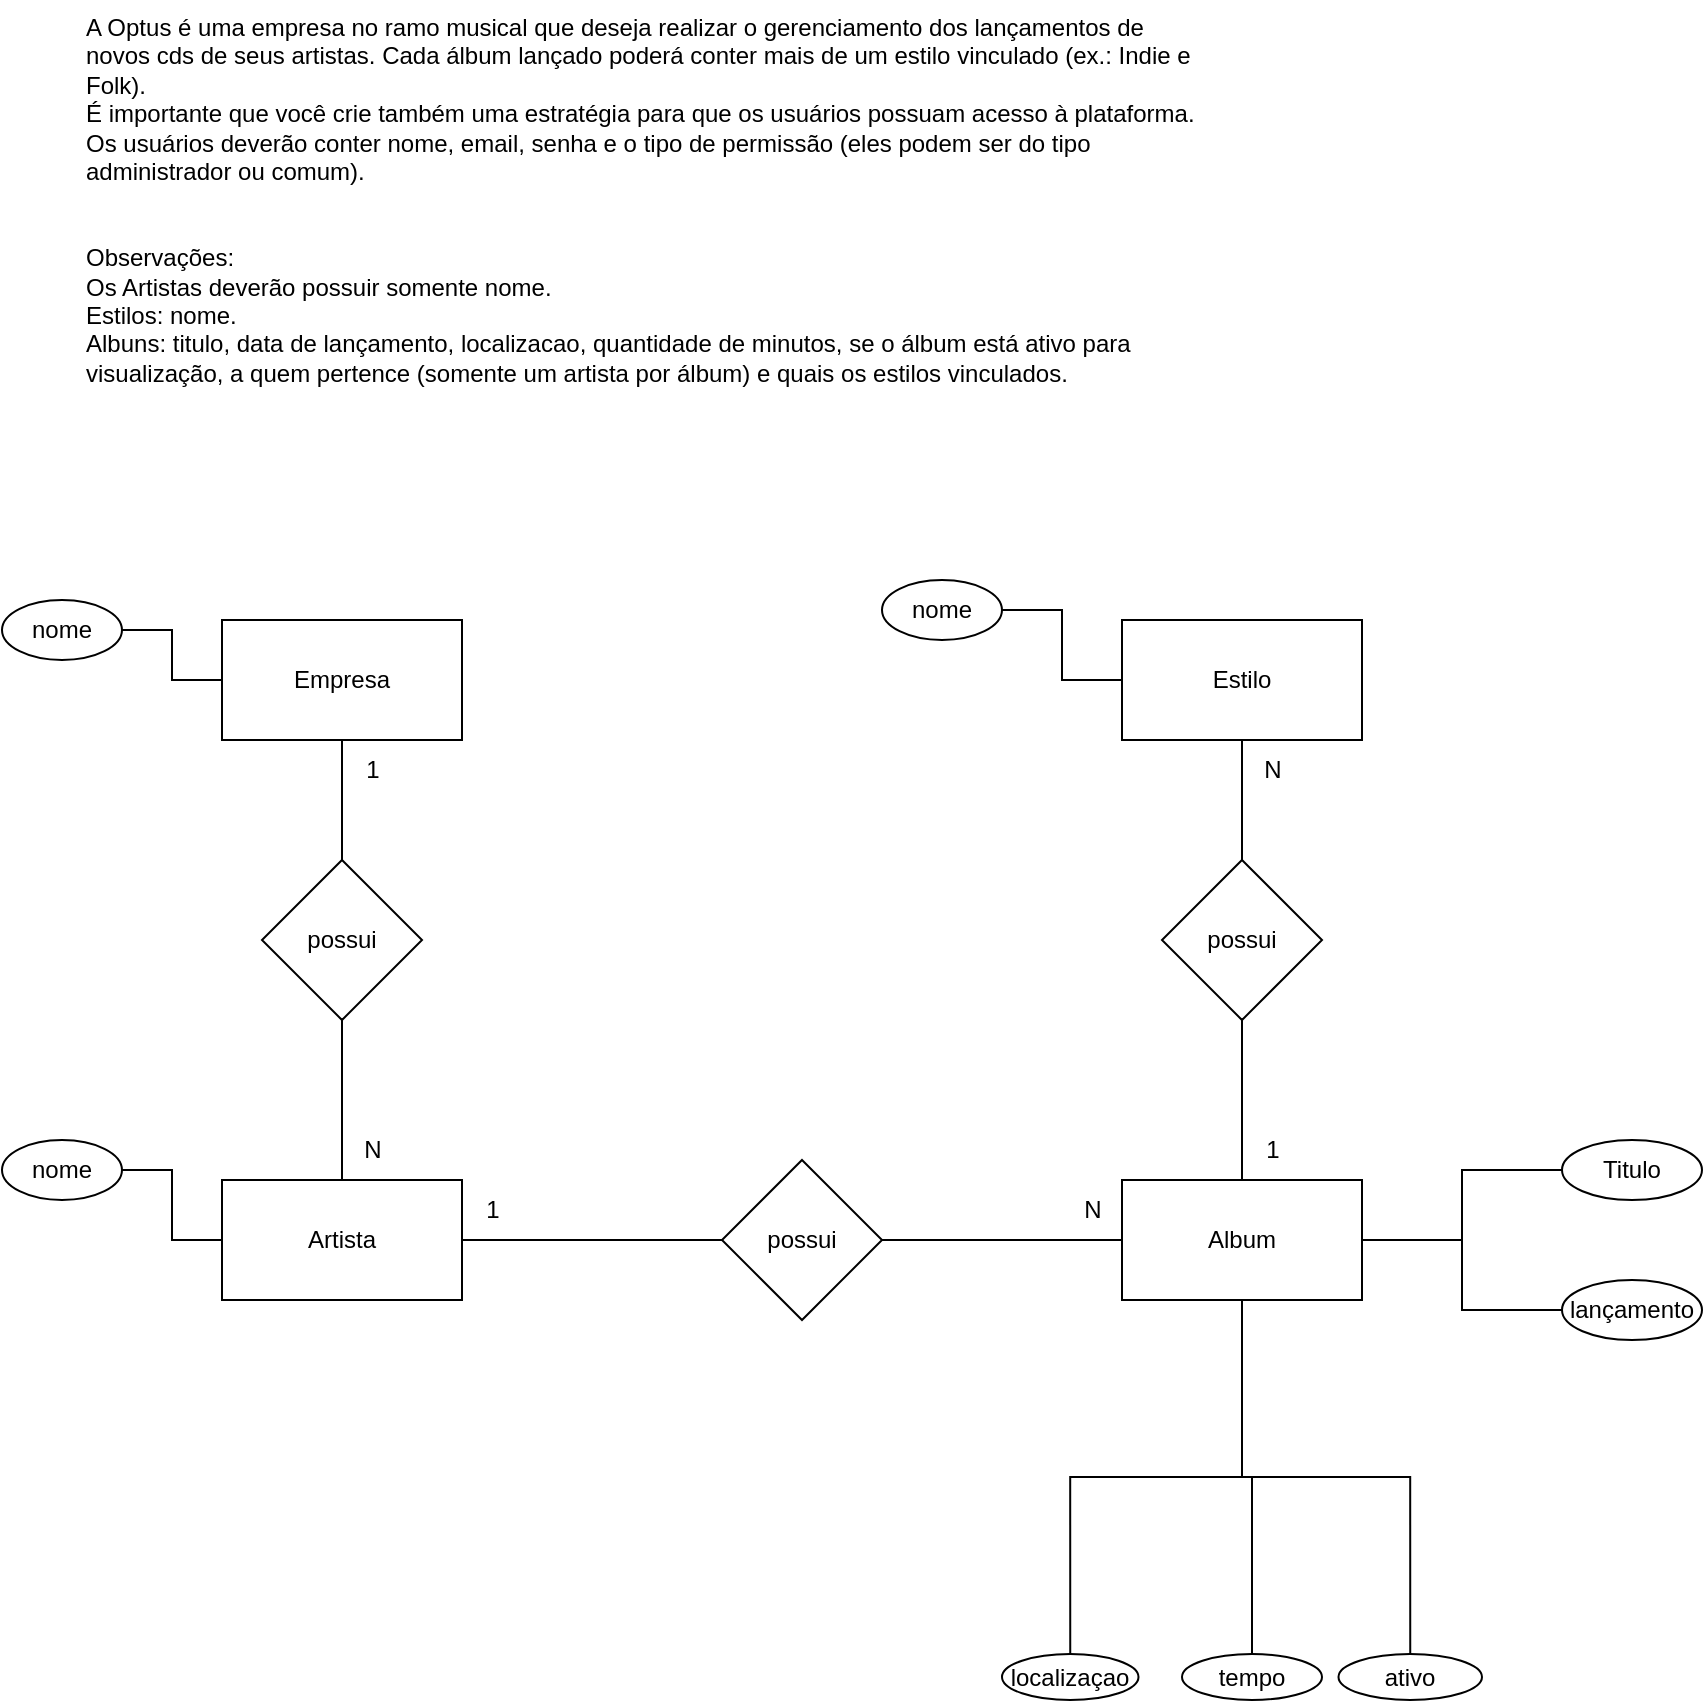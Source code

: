 <mxfile version="21.6.5" type="device">
  <diagram name="Página-1" id="ZyY0MpdI_CwCwpMDwKsH">
    <mxGraphModel dx="1750" dy="818" grid="1" gridSize="10" guides="1" tooltips="1" connect="1" arrows="1" fold="1" page="1" pageScale="1" pageWidth="1169" pageHeight="1654" math="0" shadow="0">
      <root>
        <mxCell id="0" />
        <mxCell id="1" parent="0" />
        <mxCell id="QMIjXRcfXE1a-QzfOZ67-1" value="A Optus é uma empresa no ramo musical que deseja realizar o gerenciamento dos lançamentos de novos cds de seus artistas. Cada álbum lançado poderá conter mais de um estilo vinculado (ex.: Indie e Folk).&#xa;É importante que você crie também uma estratégia para que os usuários possuam acesso à plataforma.&#xa;Os usuários deverão conter nome, email, senha e o tipo de permissão (eles podem ser do tipo administrador ou comum).&#xa;&#xa;&#xa;Observações:&#xa;Os Artistas deverão possuir somente nome.&#xa;Estilos: nome.&#xa;Albuns: titulo, data de lançamento, localizacao, quantidade de minutos, se o álbum está ativo para visualização, a quem pertence (somente um artista por álbum) e quais os estilos vinculados." style="text;whiteSpace=wrap;" vertex="1" parent="1">
          <mxGeometry x="80" width="560" height="230" as="geometry" />
        </mxCell>
        <mxCell id="QMIjXRcfXE1a-QzfOZ67-25" style="edgeStyle=orthogonalEdgeStyle;rounded=0;orthogonalLoop=1;jettySize=auto;html=1;entryX=1;entryY=0.5;entryDx=0;entryDy=0;endArrow=none;endFill=0;" edge="1" parent="1" source="QMIjXRcfXE1a-QzfOZ67-2" target="QMIjXRcfXE1a-QzfOZ67-13">
          <mxGeometry relative="1" as="geometry" />
        </mxCell>
        <mxCell id="QMIjXRcfXE1a-QzfOZ67-2" value="Empresa" style="rounded=0;whiteSpace=wrap;html=1;" vertex="1" parent="1">
          <mxGeometry x="150" y="310" width="120" height="60" as="geometry" />
        </mxCell>
        <mxCell id="QMIjXRcfXE1a-QzfOZ67-26" style="edgeStyle=orthogonalEdgeStyle;rounded=0;orthogonalLoop=1;jettySize=auto;html=1;exitX=0;exitY=0.5;exitDx=0;exitDy=0;entryX=1;entryY=0.5;entryDx=0;entryDy=0;endArrow=none;endFill=0;" edge="1" parent="1" source="QMIjXRcfXE1a-QzfOZ67-3" target="QMIjXRcfXE1a-QzfOZ67-14">
          <mxGeometry relative="1" as="geometry" />
        </mxCell>
        <mxCell id="QMIjXRcfXE1a-QzfOZ67-3" value="Artista" style="rounded=0;whiteSpace=wrap;html=1;" vertex="1" parent="1">
          <mxGeometry x="150" y="590" width="120" height="60" as="geometry" />
        </mxCell>
        <mxCell id="QMIjXRcfXE1a-QzfOZ67-39" style="edgeStyle=orthogonalEdgeStyle;rounded=0;orthogonalLoop=1;jettySize=auto;html=1;entryX=0.5;entryY=0;entryDx=0;entryDy=0;endArrow=none;endFill=0;" edge="1" parent="1" source="QMIjXRcfXE1a-QzfOZ67-4" target="QMIjXRcfXE1a-QzfOZ67-30">
          <mxGeometry relative="1" as="geometry" />
        </mxCell>
        <mxCell id="QMIjXRcfXE1a-QzfOZ67-40" style="edgeStyle=orthogonalEdgeStyle;rounded=0;orthogonalLoop=1;jettySize=auto;html=1;entryX=0.5;entryY=0;entryDx=0;entryDy=0;endArrow=none;endFill=0;" edge="1" parent="1" source="QMIjXRcfXE1a-QzfOZ67-4" target="QMIjXRcfXE1a-QzfOZ67-31">
          <mxGeometry relative="1" as="geometry" />
        </mxCell>
        <mxCell id="QMIjXRcfXE1a-QzfOZ67-41" style="edgeStyle=orthogonalEdgeStyle;rounded=0;orthogonalLoop=1;jettySize=auto;html=1;entryX=0.5;entryY=0;entryDx=0;entryDy=0;endArrow=none;endFill=0;" edge="1" parent="1" source="QMIjXRcfXE1a-QzfOZ67-4" target="QMIjXRcfXE1a-QzfOZ67-29">
          <mxGeometry relative="1" as="geometry" />
        </mxCell>
        <mxCell id="QMIjXRcfXE1a-QzfOZ67-47" style="edgeStyle=orthogonalEdgeStyle;rounded=0;orthogonalLoop=1;jettySize=auto;html=1;entryX=0;entryY=0.5;entryDx=0;entryDy=0;endArrow=none;endFill=0;" edge="1" parent="1" source="QMIjXRcfXE1a-QzfOZ67-4" target="QMIjXRcfXE1a-QzfOZ67-46">
          <mxGeometry relative="1" as="geometry" />
        </mxCell>
        <mxCell id="QMIjXRcfXE1a-QzfOZ67-4" value="Album" style="rounded=0;whiteSpace=wrap;html=1;" vertex="1" parent="1">
          <mxGeometry x="600" y="590" width="120" height="60" as="geometry" />
        </mxCell>
        <mxCell id="QMIjXRcfXE1a-QzfOZ67-5" value="Estilo" style="rounded=0;whiteSpace=wrap;html=1;" vertex="1" parent="1">
          <mxGeometry x="600" y="310" width="120" height="60" as="geometry" />
        </mxCell>
        <mxCell id="QMIjXRcfXE1a-QzfOZ67-8" style="edgeStyle=orthogonalEdgeStyle;rounded=0;orthogonalLoop=1;jettySize=auto;html=1;entryX=0.5;entryY=1;entryDx=0;entryDy=0;endArrow=none;endFill=0;" edge="1" parent="1" source="QMIjXRcfXE1a-QzfOZ67-7" target="QMIjXRcfXE1a-QzfOZ67-2">
          <mxGeometry relative="1" as="geometry" />
        </mxCell>
        <mxCell id="QMIjXRcfXE1a-QzfOZ67-9" style="edgeStyle=orthogonalEdgeStyle;rounded=0;orthogonalLoop=1;jettySize=auto;html=1;endArrow=none;endFill=0;" edge="1" parent="1" source="QMIjXRcfXE1a-QzfOZ67-7" target="QMIjXRcfXE1a-QzfOZ67-3">
          <mxGeometry relative="1" as="geometry" />
        </mxCell>
        <mxCell id="QMIjXRcfXE1a-QzfOZ67-7" value="possui" style="rhombus;whiteSpace=wrap;html=1;" vertex="1" parent="1">
          <mxGeometry x="170" y="430" width="80" height="80" as="geometry" />
        </mxCell>
        <mxCell id="QMIjXRcfXE1a-QzfOZ67-10" value="N" style="text;html=1;align=center;verticalAlign=middle;resizable=0;points=[];autosize=1;strokeColor=none;fillColor=none;" vertex="1" parent="1">
          <mxGeometry x="210" y="560" width="30" height="30" as="geometry" />
        </mxCell>
        <mxCell id="QMIjXRcfXE1a-QzfOZ67-11" value="1" style="text;html=1;align=center;verticalAlign=middle;resizable=0;points=[];autosize=1;strokeColor=none;fillColor=none;" vertex="1" parent="1">
          <mxGeometry x="210" y="370" width="30" height="30" as="geometry" />
        </mxCell>
        <mxCell id="QMIjXRcfXE1a-QzfOZ67-13" value="nome" style="ellipse;whiteSpace=wrap;html=1;" vertex="1" parent="1">
          <mxGeometry x="40" y="300" width="60" height="30" as="geometry" />
        </mxCell>
        <mxCell id="QMIjXRcfXE1a-QzfOZ67-14" value="nome" style="ellipse;whiteSpace=wrap;html=1;" vertex="1" parent="1">
          <mxGeometry x="40" y="570" width="60" height="30" as="geometry" />
        </mxCell>
        <mxCell id="QMIjXRcfXE1a-QzfOZ67-19" style="edgeStyle=orthogonalEdgeStyle;rounded=0;orthogonalLoop=1;jettySize=auto;html=1;entryX=0;entryY=0.5;entryDx=0;entryDy=0;endArrow=none;endFill=0;" edge="1" parent="1" source="QMIjXRcfXE1a-QzfOZ67-15" target="QMIjXRcfXE1a-QzfOZ67-4">
          <mxGeometry relative="1" as="geometry" />
        </mxCell>
        <mxCell id="QMIjXRcfXE1a-QzfOZ67-20" style="edgeStyle=orthogonalEdgeStyle;rounded=0;orthogonalLoop=1;jettySize=auto;html=1;entryX=1;entryY=0.5;entryDx=0;entryDy=0;endArrow=none;endFill=0;" edge="1" parent="1" source="QMIjXRcfXE1a-QzfOZ67-15" target="QMIjXRcfXE1a-QzfOZ67-3">
          <mxGeometry relative="1" as="geometry" />
        </mxCell>
        <mxCell id="QMIjXRcfXE1a-QzfOZ67-15" value="possui" style="rhombus;whiteSpace=wrap;html=1;" vertex="1" parent="1">
          <mxGeometry x="400" y="580" width="80" height="80" as="geometry" />
        </mxCell>
        <mxCell id="QMIjXRcfXE1a-QzfOZ67-17" style="edgeStyle=orthogonalEdgeStyle;rounded=0;orthogonalLoop=1;jettySize=auto;html=1;entryX=0.5;entryY=1;entryDx=0;entryDy=0;endArrow=none;endFill=0;" edge="1" parent="1" source="QMIjXRcfXE1a-QzfOZ67-16" target="QMIjXRcfXE1a-QzfOZ67-5">
          <mxGeometry relative="1" as="geometry" />
        </mxCell>
        <mxCell id="QMIjXRcfXE1a-QzfOZ67-18" style="edgeStyle=orthogonalEdgeStyle;rounded=0;orthogonalLoop=1;jettySize=auto;html=1;entryX=0.5;entryY=0;entryDx=0;entryDy=0;endArrow=none;endFill=0;" edge="1" parent="1" source="QMIjXRcfXE1a-QzfOZ67-16" target="QMIjXRcfXE1a-QzfOZ67-4">
          <mxGeometry relative="1" as="geometry" />
        </mxCell>
        <mxCell id="QMIjXRcfXE1a-QzfOZ67-16" value="possui" style="rhombus;whiteSpace=wrap;html=1;" vertex="1" parent="1">
          <mxGeometry x="620" y="430" width="80" height="80" as="geometry" />
        </mxCell>
        <mxCell id="QMIjXRcfXE1a-QzfOZ67-21" value="N" style="text;html=1;align=center;verticalAlign=middle;resizable=0;points=[];autosize=1;strokeColor=none;fillColor=none;" vertex="1" parent="1">
          <mxGeometry x="570" y="590" width="30" height="30" as="geometry" />
        </mxCell>
        <mxCell id="QMIjXRcfXE1a-QzfOZ67-22" value="1" style="text;html=1;align=center;verticalAlign=middle;resizable=0;points=[];autosize=1;strokeColor=none;fillColor=none;" vertex="1" parent="1">
          <mxGeometry x="270" y="590" width="30" height="30" as="geometry" />
        </mxCell>
        <mxCell id="QMIjXRcfXE1a-QzfOZ67-23" value="1" style="text;html=1;align=center;verticalAlign=middle;resizable=0;points=[];autosize=1;strokeColor=none;fillColor=none;" vertex="1" parent="1">
          <mxGeometry x="660" y="560" width="30" height="30" as="geometry" />
        </mxCell>
        <mxCell id="QMIjXRcfXE1a-QzfOZ67-24" value="N" style="text;html=1;align=center;verticalAlign=middle;resizable=0;points=[];autosize=1;strokeColor=none;fillColor=none;" vertex="1" parent="1">
          <mxGeometry x="660" y="370" width="30" height="30" as="geometry" />
        </mxCell>
        <mxCell id="QMIjXRcfXE1a-QzfOZ67-28" style="edgeStyle=orthogonalEdgeStyle;rounded=0;orthogonalLoop=1;jettySize=auto;html=1;entryX=0;entryY=0.5;entryDx=0;entryDy=0;endArrow=none;endFill=0;" edge="1" parent="1" source="QMIjXRcfXE1a-QzfOZ67-27" target="QMIjXRcfXE1a-QzfOZ67-5">
          <mxGeometry relative="1" as="geometry" />
        </mxCell>
        <mxCell id="QMIjXRcfXE1a-QzfOZ67-27" value="nome" style="ellipse;whiteSpace=wrap;html=1;" vertex="1" parent="1">
          <mxGeometry x="480" y="290" width="60" height="30" as="geometry" />
        </mxCell>
        <mxCell id="QMIjXRcfXE1a-QzfOZ67-29" value="localizaçao" style="ellipse;whiteSpace=wrap;html=1;" vertex="1" parent="1">
          <mxGeometry x="540" y="827" width="68.25" height="23" as="geometry" />
        </mxCell>
        <mxCell id="QMIjXRcfXE1a-QzfOZ67-30" value="tempo" style="ellipse;whiteSpace=wrap;html=1;" vertex="1" parent="1">
          <mxGeometry x="630" y="827" width="70" height="23" as="geometry" />
        </mxCell>
        <mxCell id="QMIjXRcfXE1a-QzfOZ67-31" value="ativo" style="ellipse;whiteSpace=wrap;html=1;" vertex="1" parent="1">
          <mxGeometry x="708.25" y="827" width="71.75" height="23" as="geometry" />
        </mxCell>
        <mxCell id="QMIjXRcfXE1a-QzfOZ67-48" style="edgeStyle=orthogonalEdgeStyle;rounded=0;orthogonalLoop=1;jettySize=auto;html=1;entryX=1;entryY=0.5;entryDx=0;entryDy=0;endArrow=none;endFill=0;" edge="1" parent="1" source="QMIjXRcfXE1a-QzfOZ67-44" target="QMIjXRcfXE1a-QzfOZ67-4">
          <mxGeometry relative="1" as="geometry" />
        </mxCell>
        <mxCell id="QMIjXRcfXE1a-QzfOZ67-44" value="lançamento" style="ellipse;whiteSpace=wrap;html=1;" vertex="1" parent="1">
          <mxGeometry x="820" y="640" width="70" height="30" as="geometry" />
        </mxCell>
        <mxCell id="QMIjXRcfXE1a-QzfOZ67-46" value="Titulo" style="ellipse;whiteSpace=wrap;html=1;" vertex="1" parent="1">
          <mxGeometry x="820" y="570" width="70" height="30" as="geometry" />
        </mxCell>
      </root>
    </mxGraphModel>
  </diagram>
</mxfile>
